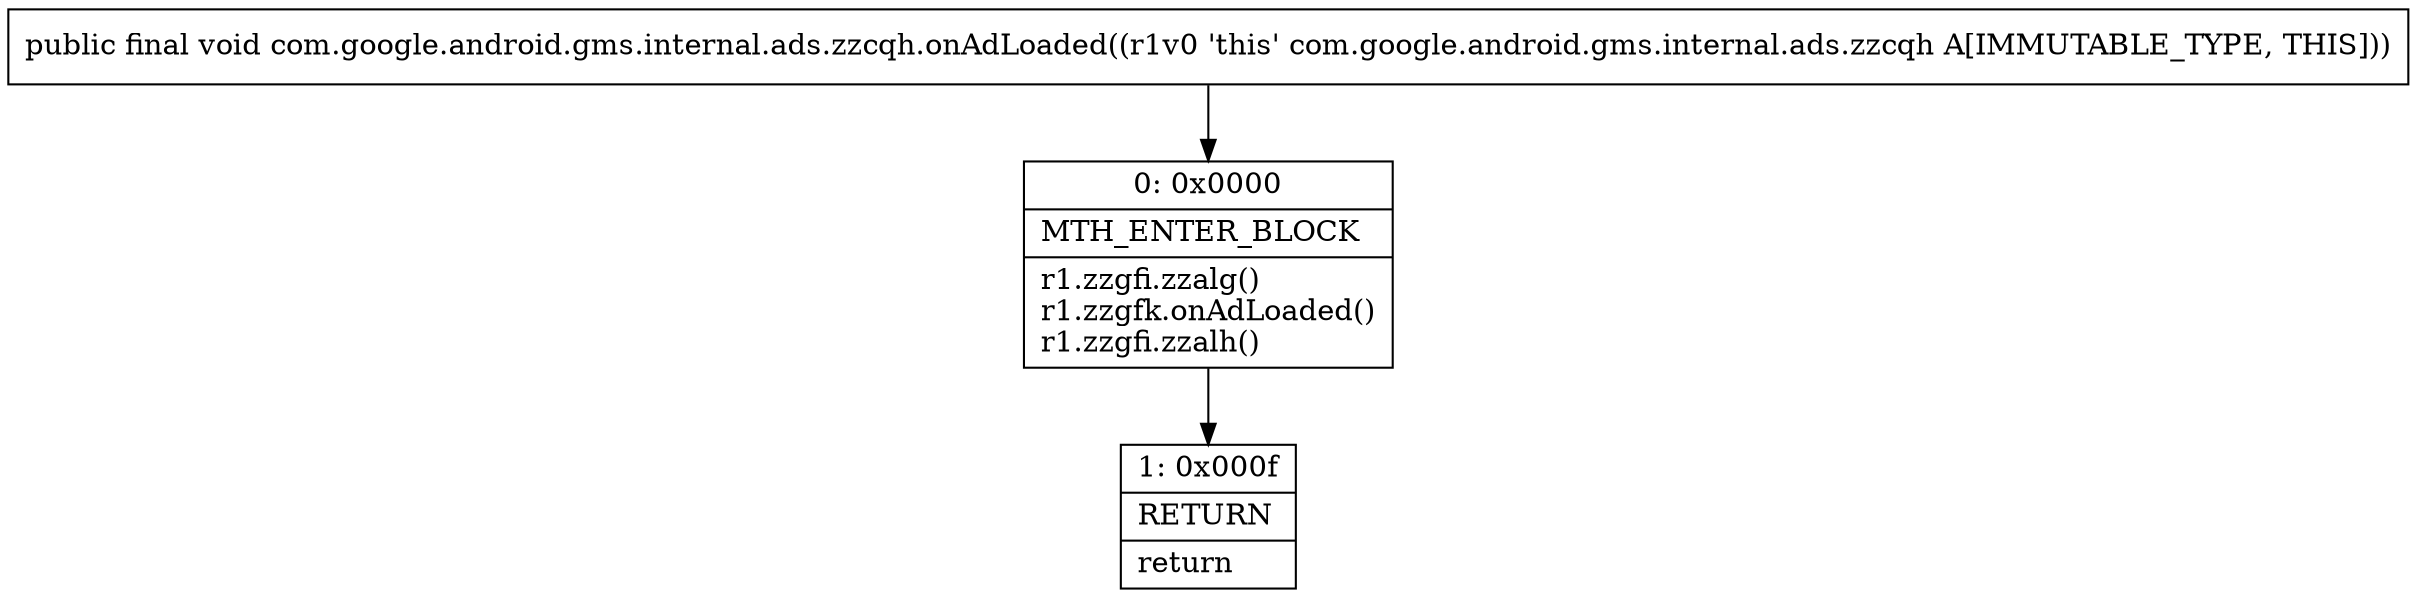 digraph "CFG forcom.google.android.gms.internal.ads.zzcqh.onAdLoaded()V" {
Node_0 [shape=record,label="{0\:\ 0x0000|MTH_ENTER_BLOCK\l|r1.zzgfi.zzalg()\lr1.zzgfk.onAdLoaded()\lr1.zzgfi.zzalh()\l}"];
Node_1 [shape=record,label="{1\:\ 0x000f|RETURN\l|return\l}"];
MethodNode[shape=record,label="{public final void com.google.android.gms.internal.ads.zzcqh.onAdLoaded((r1v0 'this' com.google.android.gms.internal.ads.zzcqh A[IMMUTABLE_TYPE, THIS])) }"];
MethodNode -> Node_0;
Node_0 -> Node_1;
}

